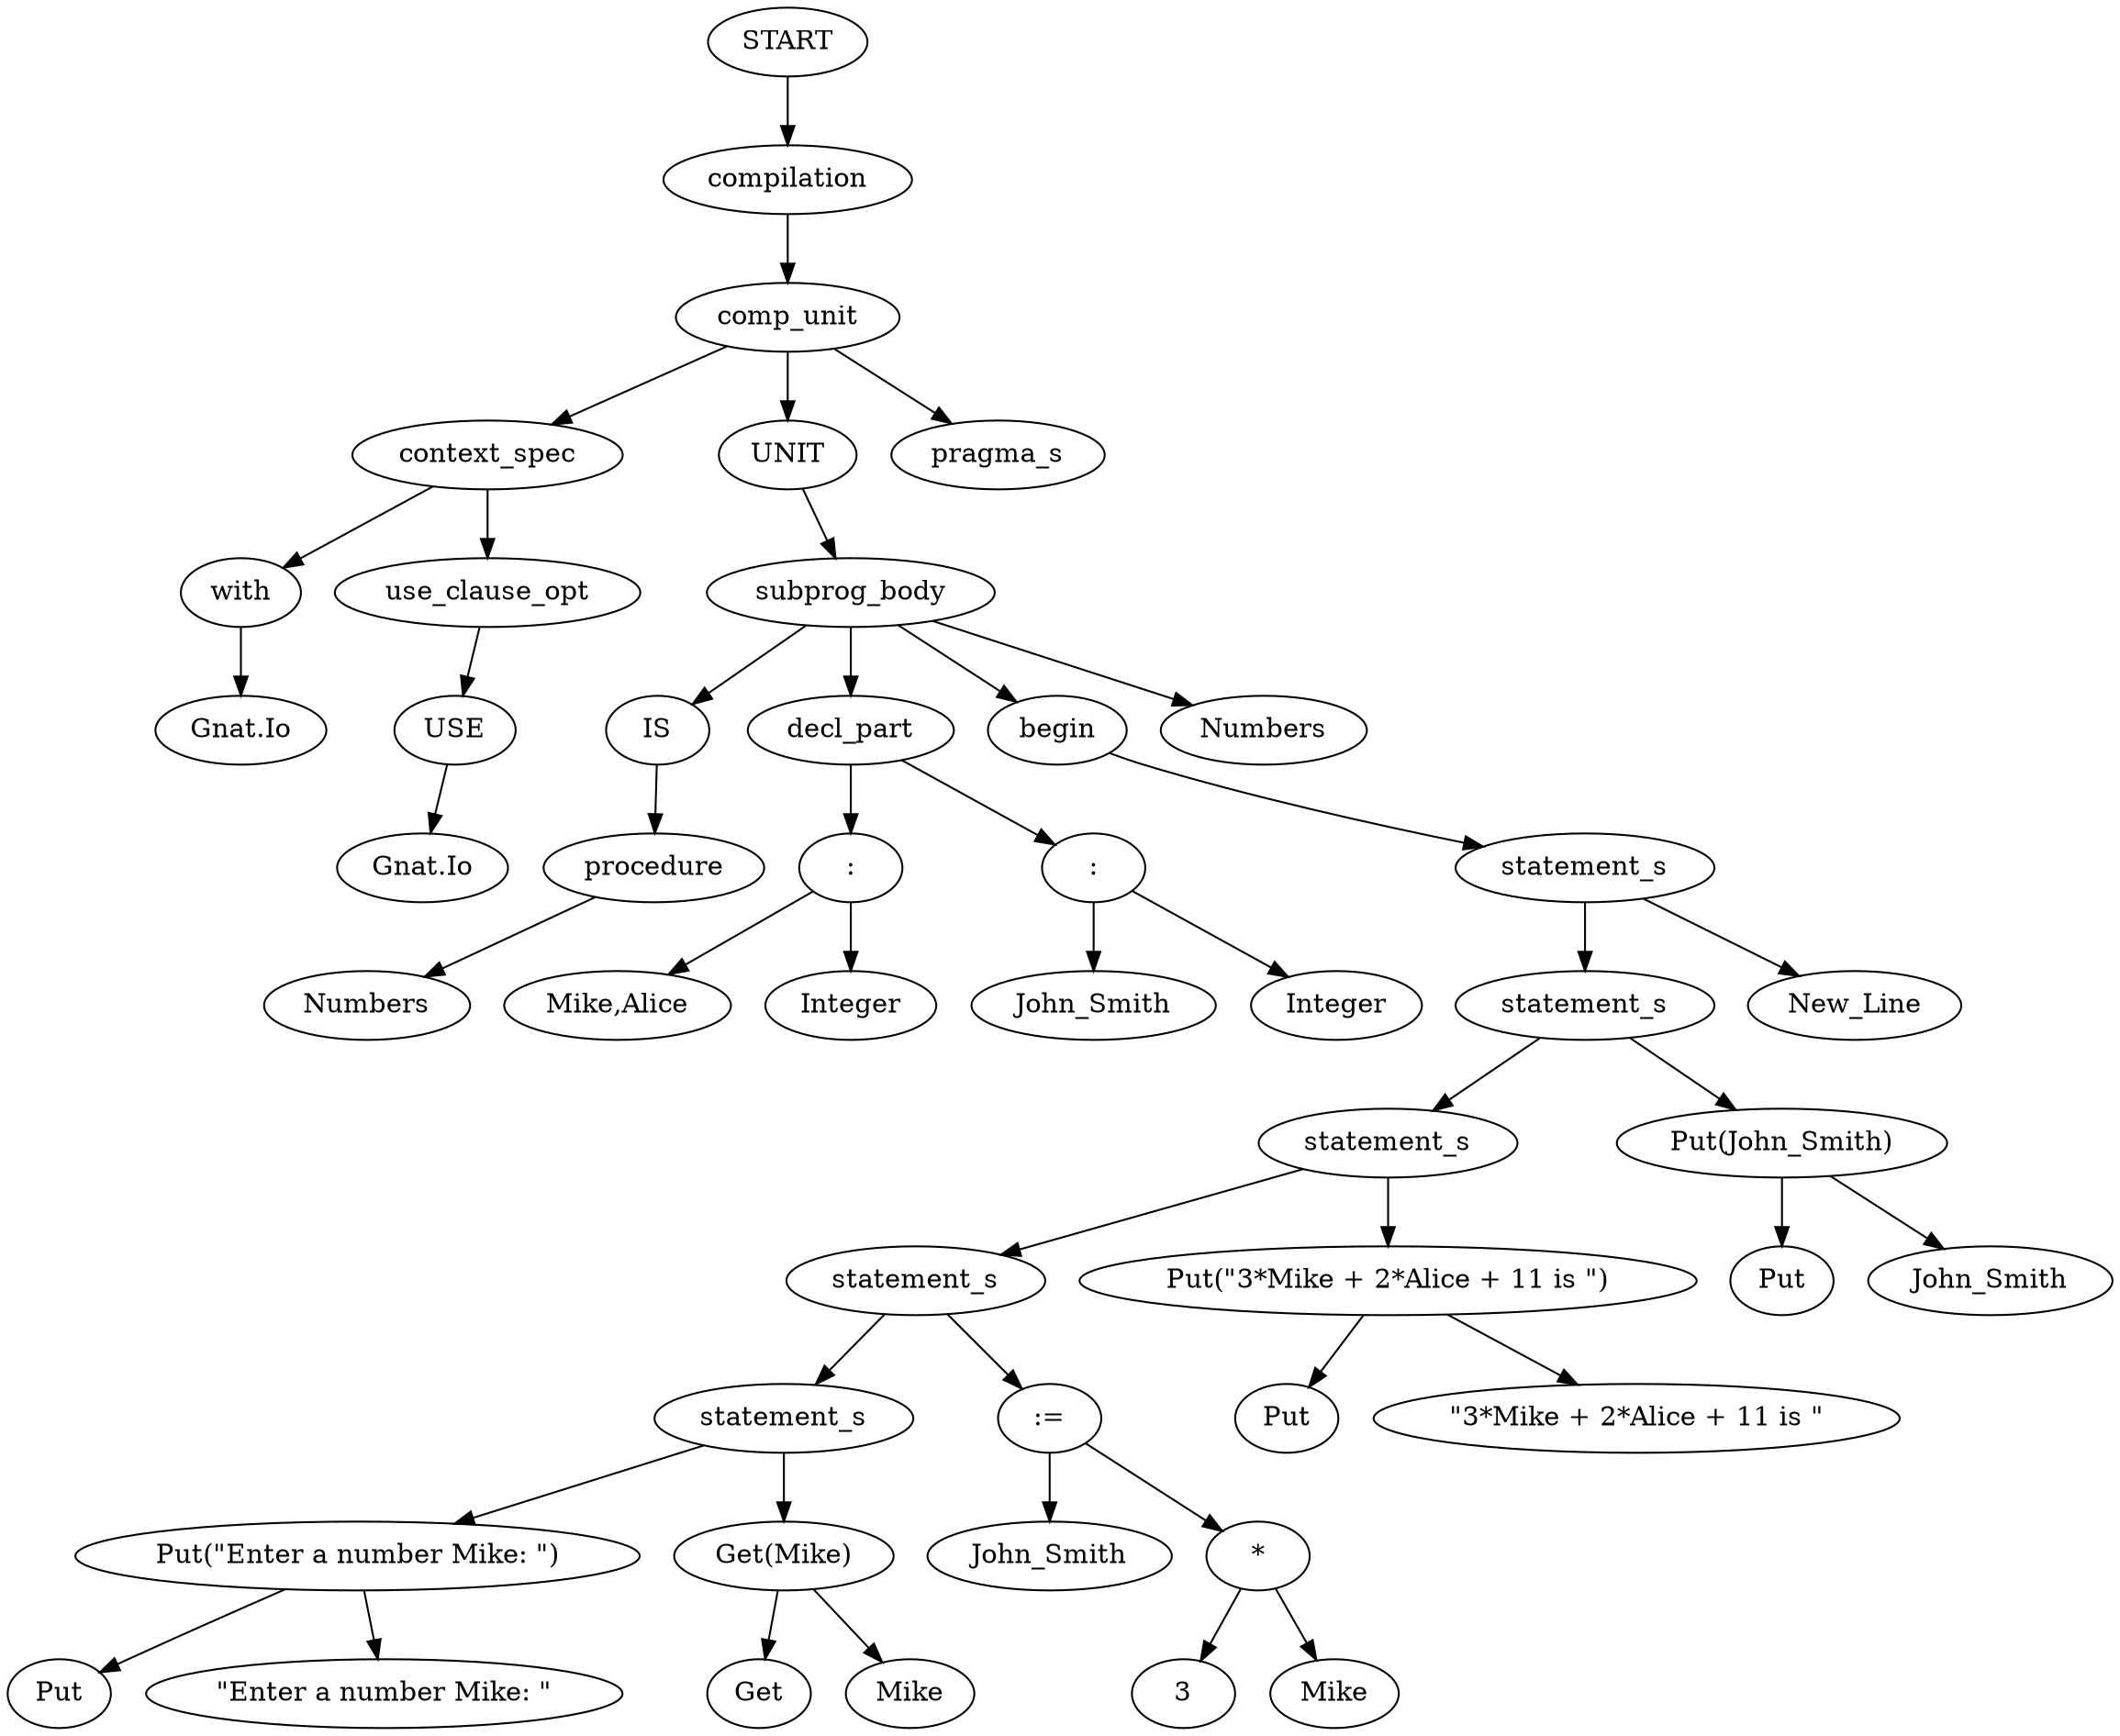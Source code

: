 // Abstract Syntax Tree
digraph {
	"0x7f4f30719128" [label=START]
	"0x7f4f306cd940" [label=compilation]
	"0x7f4f30719128" -> "0x7f4f306cd940"
	"0x7f4f306d8908" [label=comp_unit]
	"0x7f4f306cd940" -> "0x7f4f306d8908"
	"0x7f4f306cda20" [label=context_spec]
	"0x7f4f306d8908" -> "0x7f4f306cda20"
	"0x7f4f306cda58" [label=with]
	"0x7f4f306cda20" -> "0x7f4f306cda58"
	"0x7f4f30b38278" [label="Gnat.Io"]
	"0x7f4f306cda58" -> "0x7f4f30b38278"
	"0x7f4f32063320" [label=use_clause_opt]
	"0x7f4f306cda20" -> "0x7f4f32063320"
	"0x7f4f306cdc88" [label=USE]
	"0x7f4f32063320" -> "0x7f4f306cdc88"
	"0x7f4f306cdcc0" [label="Gnat.Io"]
	"0x7f4f306cdc88" -> "0x7f4f306cdcc0"
	"0x7f4f306cdd68" [label=UNIT]
	"0x7f4f306d8908" -> "0x7f4f306cdd68"
	"0x7f4f306d89b0" [label=subprog_body]
	"0x7f4f306cdd68" -> "0x7f4f306d89b0"
	"0x7f4f306cdb00" [label=IS]
	"0x7f4f306d89b0" -> "0x7f4f306cdb00"
	"0x7f4f306cdd30" [label=procedure]
	"0x7f4f306cdb00" -> "0x7f4f306cdd30"
	"0x7f4f306cdc50" [label=Numbers]
	"0x7f4f306cdd30" -> "0x7f4f306cdc50"
	"0x7f4f306cde10" [label=decl_part]
	"0x7f4f306d89b0" -> "0x7f4f306cde10"
	"0x7f4f306d80b8" [label=":"]
	"0x7f4f306cde10" -> "0x7f4f306d80b8"
	"0x7f4f306cdc18" [label="Mike,Alice"]
	"0x7f4f306d80b8" -> "0x7f4f306cdc18"
	"0x7f4f306cdf60" [label=Integer]
	"0x7f4f306d80b8" -> "0x7f4f306cdf60"
	"0x7f4f306d8278" [label=":"]
	"0x7f4f306cde10" -> "0x7f4f306d8278"
	"0x7f4f306cdfd0" [label=John_Smith]
	"0x7f4f306d8278" -> "0x7f4f306cdfd0"
	"0x7f4f306d8128" [label=Integer]
	"0x7f4f306d8278" -> "0x7f4f306d8128"
	"0x7f4f306d8710" [label=begin]
	"0x7f4f306d89b0" -> "0x7f4f306d8710"
	"0x7f4f306d86a0" [label=statement_s]
	"0x7f4f306d8710" -> "0x7f4f306d86a0"
	"0x7f4f306d88d0" [label=statement_s]
	"0x7f4f306d86a0" -> "0x7f4f306d88d0"
	"0x7f4f306d87b8" [label=statement_s]
	"0x7f4f306d88d0" -> "0x7f4f306d87b8"
	"0x7f4f306d83c8" [label=statement_s]
	"0x7f4f306d87b8" -> "0x7f4f306d83c8"
	"0x7f4f306d84e0" [label=statement_s]
	"0x7f4f306d83c8" -> "0x7f4f306d84e0"
	"0x7f4f306d80f0" [label="Put(\"Enter a number Mike: \")"]
	"0x7f4f306d84e0" -> "0x7f4f306d80f0"
	"0x7f4f306cdf98" [label=Put]
	"0x7f4f306d80f0" -> "0x7f4f306cdf98"
	"0x7f4f306d8048" [label="\"Enter a number Mike: \""]
	"0x7f4f306d80f0" -> "0x7f4f306d8048"
	"0x7f4f306d8198" [label="Get(Mike)"]
	"0x7f4f306d84e0" -> "0x7f4f306d8198"
	"0x7f4f306cddd8" [label=Get]
	"0x7f4f306d8198" -> "0x7f4f306cddd8"
	"0x7f4f306d82e8" [label=Mike]
	"0x7f4f306d8198" -> "0x7f4f306d82e8"
	"0x7f4f306d84a8" [label=":="]
	"0x7f4f306d83c8" -> "0x7f4f306d84a8"
	"0x7f4f306d8320" [label=John_Smith]
	"0x7f4f306d84a8" -> "0x7f4f306d8320"
	"0x7f4f306d8588" [label="*"]
	"0x7f4f306d84a8" -> "0x7f4f306d8588"
	"0x7f4f306d8438" [label=3]
	"0x7f4f306d8588" -> "0x7f4f306d8438"
	"0x7f4f306d8400" [label=Mike]
	"0x7f4f306d8588" -> "0x7f4f306d8400"
	"0x7f4f306d85f8" [label="Put(\"3*Mike + 2*Alice + 11 is \")"]
	"0x7f4f306d87b8" -> "0x7f4f306d85f8"
	"0x7f4f306d8470" [label=Put]
	"0x7f4f306d85f8" -> "0x7f4f306d8470"
	"0x7f4f306d8668" [label="\"3*Mike + 2*Alice + 11 is \""]
	"0x7f4f306d85f8" -> "0x7f4f306d8668"
	"0x7f4f306d8518" [label="Put(John_Smith)"]
	"0x7f4f306d88d0" -> "0x7f4f306d8518"
	"0x7f4f306d86d8" [label=Put]
	"0x7f4f306d8518" -> "0x7f4f306d86d8"
	"0x7f4f306d87f0" [label=John_Smith]
	"0x7f4f306d8518" -> "0x7f4f306d87f0"
	"0x7f4f306d8748" [label=New_Line]
	"0x7f4f306d86a0" -> "0x7f4f306d8748"
	"0x7f4f306d8828" [label=Numbers]
	"0x7f4f306d89b0" -> "0x7f4f306d8828"
	"0x7f4f306d8a20" [label=pragma_s]
	"0x7f4f306d8908" -> "0x7f4f306d8a20"
}
